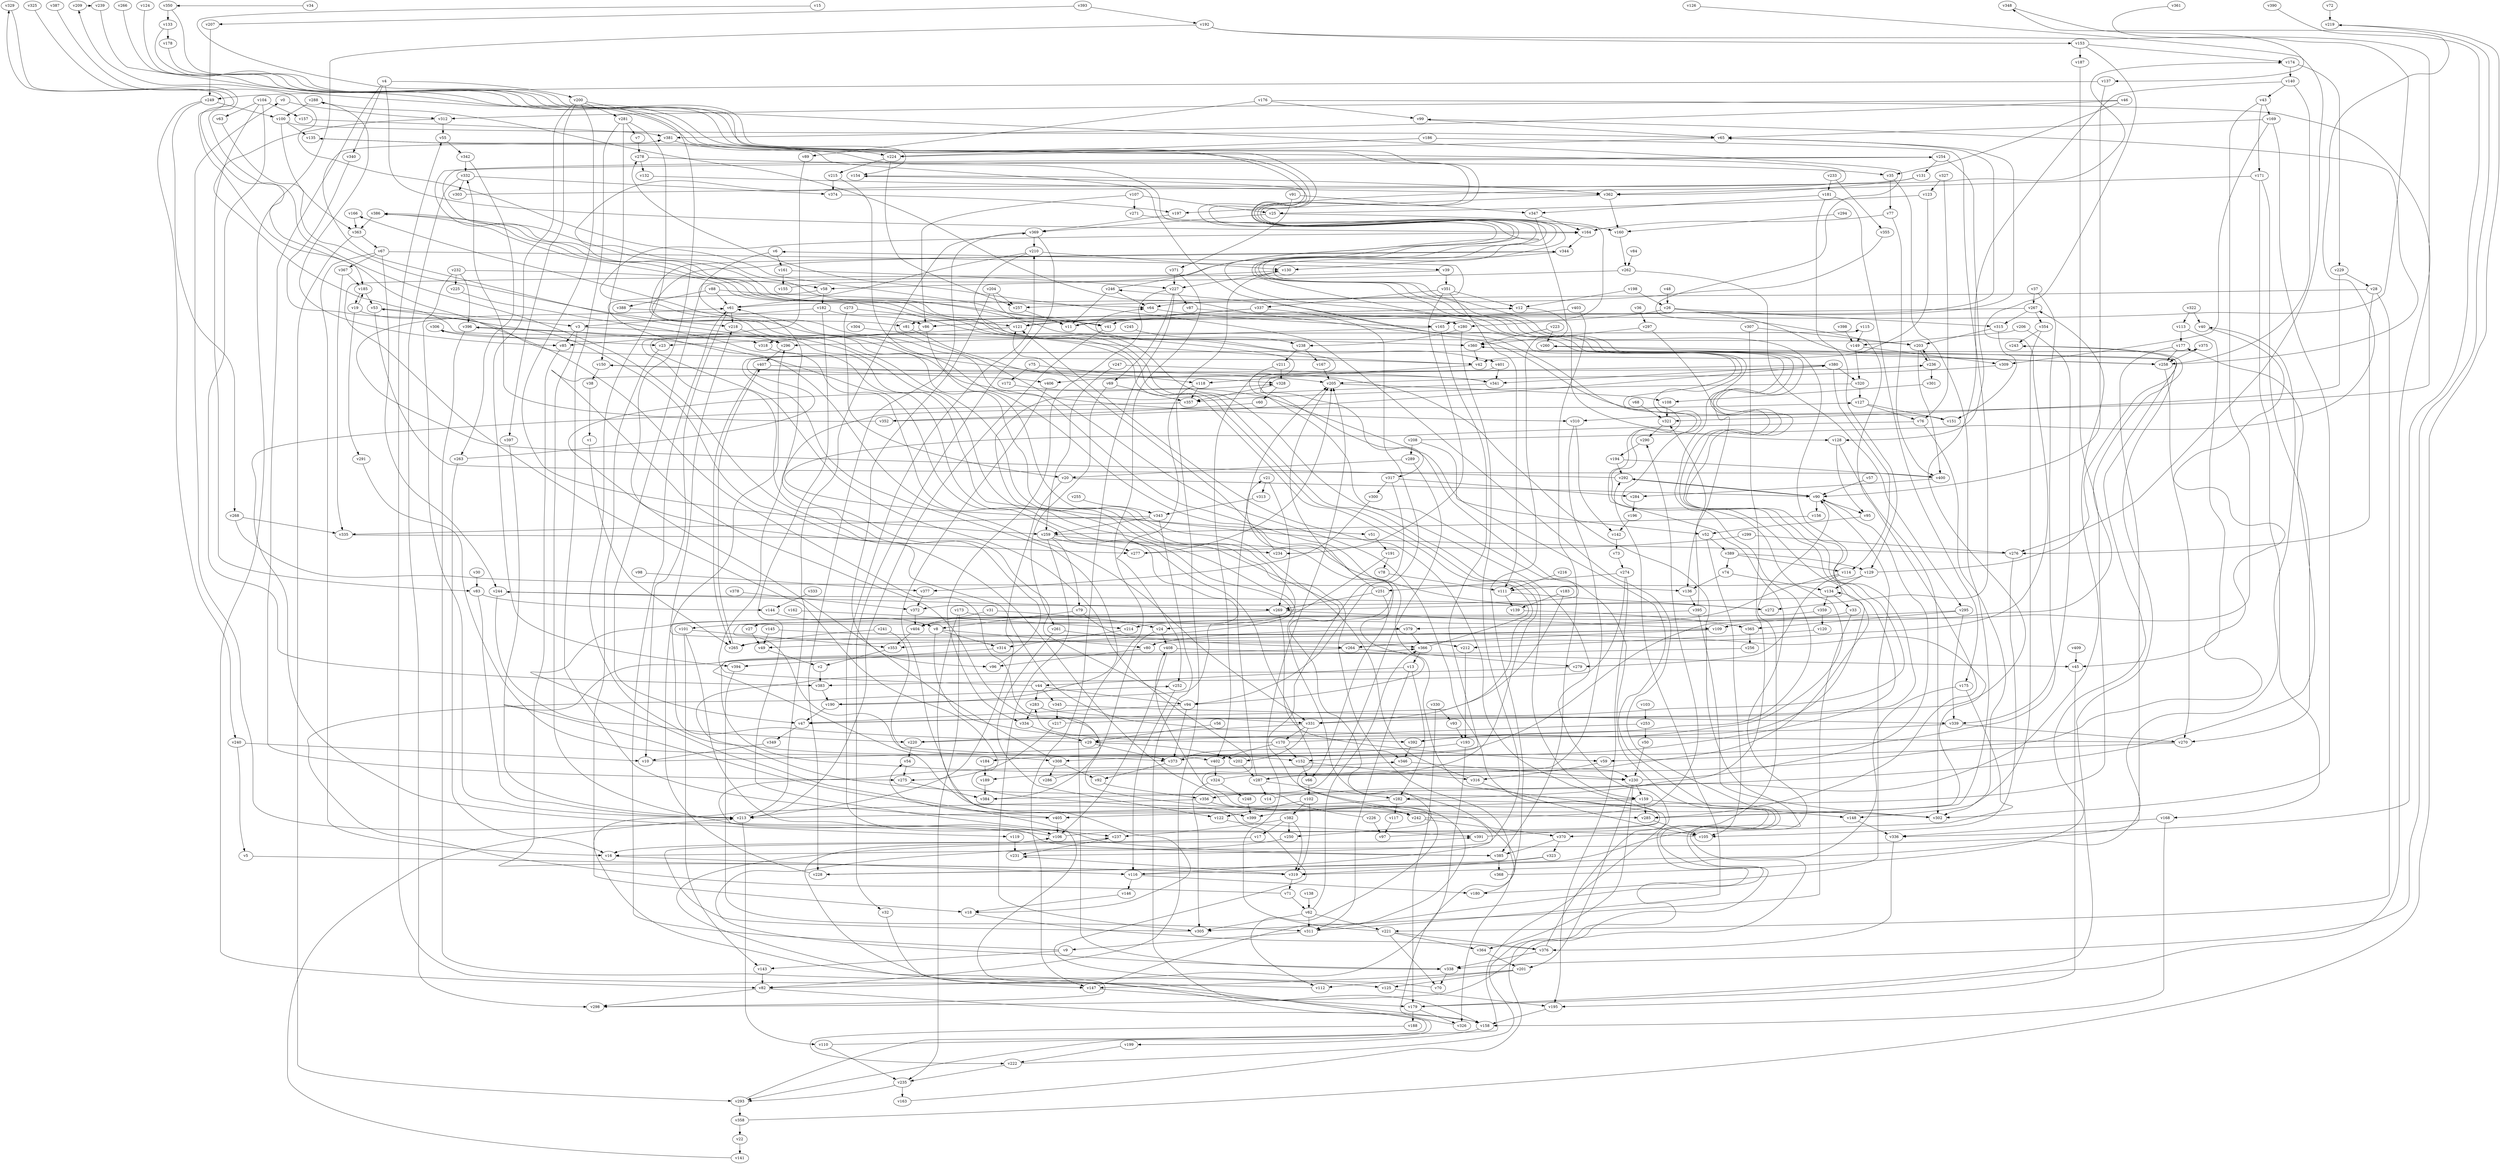 // Benchmark game 607 - 410 vertices
// time_bound: 67
// targets: v329
digraph G {
    v0 [name="v0", player=1];
    v1 [name="v1", player=0];
    v2 [name="v2", player=0];
    v3 [name="v3", player=1];
    v4 [name="v4", player=0];
    v5 [name="v5", player=0];
    v6 [name="v6", player=0];
    v7 [name="v7", player=1];
    v8 [name="v8", player=0];
    v9 [name="v9", player=0];
    v10 [name="v10", player=1];
    v11 [name="v11", player=0];
    v12 [name="v12", player=1];
    v13 [name="v13", player=0];
    v14 [name="v14", player=0];
    v15 [name="v15", player=0];
    v16 [name="v16", player=1];
    v17 [name="v17", player=1];
    v18 [name="v18", player=0];
    v19 [name="v19", player=0];
    v20 [name="v20", player=1];
    v21 [name="v21", player=0];
    v22 [name="v22", player=1];
    v23 [name="v23", player=0];
    v24 [name="v24", player=1];
    v25 [name="v25", player=1];
    v26 [name="v26", player=1];
    v27 [name="v27", player=0];
    v28 [name="v28", player=1];
    v29 [name="v29", player=0];
    v30 [name="v30", player=1];
    v31 [name="v31", player=1];
    v32 [name="v32", player=0];
    v33 [name="v33", player=0];
    v34 [name="v34", player=1];
    v35 [name="v35", player=0];
    v36 [name="v36", player=1];
    v37 [name="v37", player=0];
    v38 [name="v38", player=1];
    v39 [name="v39", player=1];
    v40 [name="v40", player=1];
    v41 [name="v41", player=1];
    v42 [name="v42", player=0];
    v43 [name="v43", player=0];
    v44 [name="v44", player=0];
    v45 [name="v45", player=0];
    v46 [name="v46", player=1];
    v47 [name="v47", player=0];
    v48 [name="v48", player=0];
    v49 [name="v49", player=1];
    v50 [name="v50", player=1];
    v51 [name="v51", player=0];
    v52 [name="v52", player=0];
    v53 [name="v53", player=0];
    v54 [name="v54", player=0];
    v55 [name="v55", player=1];
    v56 [name="v56", player=0];
    v57 [name="v57", player=0];
    v58 [name="v58", player=1];
    v59 [name="v59", player=1];
    v60 [name="v60", player=1];
    v61 [name="v61", player=1];
    v62 [name="v62", player=1];
    v63 [name="v63", player=0];
    v64 [name="v64", player=1];
    v65 [name="v65", player=0];
    v66 [name="v66", player=0];
    v67 [name="v67", player=0];
    v68 [name="v68", player=0];
    v69 [name="v69", player=0];
    v70 [name="v70", player=1];
    v71 [name="v71", player=0];
    v72 [name="v72", player=0];
    v73 [name="v73", player=0];
    v74 [name="v74", player=0];
    v75 [name="v75", player=1];
    v76 [name="v76", player=1];
    v77 [name="v77", player=0];
    v78 [name="v78", player=0];
    v79 [name="v79", player=1];
    v80 [name="v80", player=0];
    v81 [name="v81", player=0];
    v82 [name="v82", player=0];
    v83 [name="v83", player=0];
    v84 [name="v84", player=1];
    v85 [name="v85", player=0];
    v86 [name="v86", player=1];
    v87 [name="v87", player=0];
    v88 [name="v88", player=0];
    v89 [name="v89", player=0];
    v90 [name="v90", player=0];
    v91 [name="v91", player=0];
    v92 [name="v92", player=1];
    v93 [name="v93", player=1];
    v94 [name="v94", player=0];
    v95 [name="v95", player=0];
    v96 [name="v96", player=0];
    v97 [name="v97", player=1];
    v98 [name="v98", player=0];
    v99 [name="v99", player=1];
    v100 [name="v100", player=0];
    v101 [name="v101", player=0];
    v102 [name="v102", player=1];
    v103 [name="v103", player=1];
    v104 [name="v104", player=1];
    v105 [name="v105", player=1];
    v106 [name="v106", player=0];
    v107 [name="v107", player=0];
    v108 [name="v108", player=1];
    v109 [name="v109", player=0];
    v110 [name="v110", player=1];
    v111 [name="v111", player=0];
    v112 [name="v112", player=0];
    v113 [name="v113", player=0];
    v114 [name="v114", player=1];
    v115 [name="v115", player=1];
    v116 [name="v116", player=0];
    v117 [name="v117", player=1];
    v118 [name="v118", player=0];
    v119 [name="v119", player=0];
    v120 [name="v120", player=1];
    v121 [name="v121", player=1];
    v122 [name="v122", player=0];
    v123 [name="v123", player=1];
    v124 [name="v124", player=0];
    v125 [name="v125", player=1];
    v126 [name="v126", player=1];
    v127 [name="v127", player=0];
    v128 [name="v128", player=1];
    v129 [name="v129", player=1];
    v130 [name="v130", player=1];
    v131 [name="v131", player=0];
    v132 [name="v132", player=0];
    v133 [name="v133", player=1];
    v134 [name="v134", player=1];
    v135 [name="v135", player=1];
    v136 [name="v136", player=1];
    v137 [name="v137", player=1];
    v138 [name="v138", player=0];
    v139 [name="v139", player=1];
    v140 [name="v140", player=1];
    v141 [name="v141", player=1];
    v142 [name="v142", player=1];
    v143 [name="v143", player=1];
    v144 [name="v144", player=1];
    v145 [name="v145", player=0];
    v146 [name="v146", player=0];
    v147 [name="v147", player=0];
    v148 [name="v148", player=0];
    v149 [name="v149", player=0];
    v150 [name="v150", player=1];
    v151 [name="v151", player=1];
    v152 [name="v152", player=1];
    v153 [name="v153", player=1];
    v154 [name="v154", player=1];
    v155 [name="v155", player=1];
    v156 [name="v156", player=0];
    v157 [name="v157", player=1];
    v158 [name="v158", player=1];
    v159 [name="v159", player=0];
    v160 [name="v160", player=0];
    v161 [name="v161", player=0];
    v162 [name="v162", player=1];
    v163 [name="v163", player=1];
    v164 [name="v164", player=0];
    v165 [name="v165", player=0];
    v166 [name="v166", player=1];
    v167 [name="v167", player=0];
    v168 [name="v168", player=1];
    v169 [name="v169", player=1];
    v170 [name="v170", player=1];
    v171 [name="v171", player=0];
    v172 [name="v172", player=1];
    v173 [name="v173", player=0];
    v174 [name="v174", player=0];
    v175 [name="v175", player=0];
    v176 [name="v176", player=0];
    v177 [name="v177", player=1];
    v178 [name="v178", player=1];
    v179 [name="v179", player=0];
    v180 [name="v180", player=1];
    v181 [name="v181", player=1];
    v182 [name="v182", player=0];
    v183 [name="v183", player=0];
    v184 [name="v184", player=0];
    v185 [name="v185", player=1];
    v186 [name="v186", player=0];
    v187 [name="v187", player=1];
    v188 [name="v188", player=1];
    v189 [name="v189", player=1];
    v190 [name="v190", player=0];
    v191 [name="v191", player=0];
    v192 [name="v192", player=0];
    v193 [name="v193", player=0];
    v194 [name="v194", player=0];
    v195 [name="v195", player=1];
    v196 [name="v196", player=0];
    v197 [name="v197", player=0];
    v198 [name="v198", player=1];
    v199 [name="v199", player=1];
    v200 [name="v200", player=1];
    v201 [name="v201", player=0];
    v202 [name="v202", player=1];
    v203 [name="v203", player=1];
    v204 [name="v204", player=1];
    v205 [name="v205", player=0];
    v206 [name="v206", player=1];
    v207 [name="v207", player=0];
    v208 [name="v208", player=1];
    v209 [name="v209", player=1];
    v210 [name="v210", player=0];
    v211 [name="v211", player=0];
    v212 [name="v212", player=0];
    v213 [name="v213", player=1];
    v214 [name="v214", player=0];
    v215 [name="v215", player=0];
    v216 [name="v216", player=1];
    v217 [name="v217", player=0];
    v218 [name="v218", player=1];
    v219 [name="v219", player=0];
    v220 [name="v220", player=0];
    v221 [name="v221", player=0];
    v222 [name="v222", player=0];
    v223 [name="v223", player=0];
    v224 [name="v224", player=1];
    v225 [name="v225", player=1];
    v226 [name="v226", player=1];
    v227 [name="v227", player=1];
    v228 [name="v228", player=0];
    v229 [name="v229", player=1];
    v230 [name="v230", player=1];
    v231 [name="v231", player=0];
    v232 [name="v232", player=0];
    v233 [name="v233", player=0];
    v234 [name="v234", player=1];
    v235 [name="v235", player=1];
    v236 [name="v236", player=0];
    v237 [name="v237", player=0];
    v238 [name="v238", player=0];
    v239 [name="v239", player=0];
    v240 [name="v240", player=0];
    v241 [name="v241", player=0];
    v242 [name="v242", player=0];
    v243 [name="v243", player=0];
    v244 [name="v244", player=1];
    v245 [name="v245", player=1];
    v246 [name="v246", player=1];
    v247 [name="v247", player=1];
    v248 [name="v248", player=1];
    v249 [name="v249", player=1];
    v250 [name="v250", player=0];
    v251 [name="v251", player=1];
    v252 [name="v252", player=1];
    v253 [name="v253", player=0];
    v254 [name="v254", player=0];
    v255 [name="v255", player=1];
    v256 [name="v256", player=0];
    v257 [name="v257", player=1];
    v258 [name="v258", player=0];
    v259 [name="v259", player=0];
    v260 [name="v260", player=1];
    v261 [name="v261", player=1];
    v262 [name="v262", player=1];
    v263 [name="v263", player=0];
    v264 [name="v264", player=0];
    v265 [name="v265", player=1];
    v266 [name="v266", player=1];
    v267 [name="v267", player=0];
    v268 [name="v268", player=1];
    v269 [name="v269", player=0];
    v270 [name="v270", player=1];
    v271 [name="v271", player=0];
    v272 [name="v272", player=1];
    v273 [name="v273", player=0];
    v274 [name="v274", player=0];
    v275 [name="v275", player=0];
    v276 [name="v276", player=1];
    v277 [name="v277", player=1];
    v278 [name="v278", player=0];
    v279 [name="v279", player=1];
    v280 [name="v280", player=0];
    v281 [name="v281", player=1];
    v282 [name="v282", player=1];
    v283 [name="v283", player=1];
    v284 [name="v284", player=1];
    v285 [name="v285", player=0];
    v286 [name="v286", player=0];
    v287 [name="v287", player=0];
    v288 [name="v288", player=1];
    v289 [name="v289", player=0];
    v290 [name="v290", player=0];
    v291 [name="v291", player=0];
    v292 [name="v292", player=1];
    v293 [name="v293", player=0];
    v294 [name="v294", player=0];
    v295 [name="v295", player=1];
    v296 [name="v296", player=1];
    v297 [name="v297", player=1];
    v298 [name="v298", player=1];
    v299 [name="v299", player=0];
    v300 [name="v300", player=1];
    v301 [name="v301", player=1];
    v302 [name="v302", player=0];
    v303 [name="v303", player=1];
    v304 [name="v304", player=1];
    v305 [name="v305", player=1];
    v306 [name="v306", player=0];
    v307 [name="v307", player=0];
    v308 [name="v308", player=0];
    v309 [name="v309", player=1];
    v310 [name="v310", player=0];
    v311 [name="v311", player=1];
    v312 [name="v312", player=1];
    v313 [name="v313", player=0];
    v314 [name="v314", player=1];
    v315 [name="v315", player=0];
    v316 [name="v316", player=1];
    v317 [name="v317", player=0];
    v318 [name="v318", player=0];
    v319 [name="v319", player=1];
    v320 [name="v320", player=1];
    v321 [name="v321", player=1];
    v322 [name="v322", player=1];
    v323 [name="v323", player=1];
    v324 [name="v324", player=1];
    v325 [name="v325", player=0];
    v326 [name="v326", player=1];
    v327 [name="v327", player=1];
    v328 [name="v328", player=1];
    v329 [name="v329", player=1, target=1];
    v330 [name="v330", player=0];
    v331 [name="v331", player=1];
    v332 [name="v332", player=0];
    v333 [name="v333", player=0];
    v334 [name="v334", player=1];
    v335 [name="v335", player=1];
    v336 [name="v336", player=1];
    v337 [name="v337", player=1];
    v338 [name="v338", player=1];
    v339 [name="v339", player=1];
    v340 [name="v340", player=1];
    v341 [name="v341", player=0];
    v342 [name="v342", player=0];
    v343 [name="v343", player=0];
    v344 [name="v344", player=1];
    v345 [name="v345", player=1];
    v346 [name="v346", player=0];
    v347 [name="v347", player=0];
    v348 [name="v348", player=1];
    v349 [name="v349", player=0];
    v350 [name="v350", player=1];
    v351 [name="v351", player=0];
    v352 [name="v352", player=1];
    v353 [name="v353", player=1];
    v354 [name="v354", player=1];
    v355 [name="v355", player=1];
    v356 [name="v356", player=0];
    v357 [name="v357", player=0];
    v358 [name="v358", player=0];
    v359 [name="v359", player=0];
    v360 [name="v360", player=0];
    v361 [name="v361", player=0];
    v362 [name="v362", player=1];
    v363 [name="v363", player=0];
    v364 [name="v364", player=0];
    v365 [name="v365", player=0];
    v366 [name="v366", player=0];
    v367 [name="v367", player=0];
    v368 [name="v368", player=0];
    v369 [name="v369", player=0];
    v370 [name="v370", player=1];
    v371 [name="v371", player=1];
    v372 [name="v372", player=1];
    v373 [name="v373", player=1];
    v374 [name="v374", player=1];
    v375 [name="v375", player=0];
    v376 [name="v376", player=1];
    v377 [name="v377", player=1];
    v378 [name="v378", player=1];
    v379 [name="v379", player=1];
    v380 [name="v380", player=0];
    v381 [name="v381", player=1];
    v382 [name="v382", player=1];
    v383 [name="v383", player=0];
    v384 [name="v384", player=0];
    v385 [name="v385", player=0];
    v386 [name="v386", player=1];
    v387 [name="v387", player=1];
    v388 [name="v388", player=1];
    v389 [name="v389", player=1];
    v390 [name="v390", player=1];
    v391 [name="v391", player=1];
    v392 [name="v392", player=0];
    v393 [name="v393", player=1];
    v394 [name="v394", player=0];
    v395 [name="v395", player=0];
    v396 [name="v396", player=0];
    v397 [name="v397", player=1];
    v398 [name="v398", player=1];
    v399 [name="v399", player=1];
    v400 [name="v400", player=1];
    v401 [name="v401", player=0];
    v402 [name="v402", player=0];
    v403 [name="v403", player=1];
    v404 [name="v404", player=0];
    v405 [name="v405", player=1];
    v406 [name="v406", player=0];
    v407 [name="v407", player=1];
    v408 [name="v408", player=1];
    v409 [name="v409", player=1];

    v0 -> v312;
    v1 -> v265;
    v2 -> v383;
    v3 -> v85;
    v4 -> v340;
    v5 -> v319;
    v6 -> v161;
    v7 -> v278;
    v8 -> v314;
    v9 -> v143;
    v10 -> v329 [constraint="t mod 4 == 1"];
    v11 -> v65;
    v12 -> v81;
    v13 -> v282;
    v14 -> v267 [constraint="t >= 2"];
    v15 -> v285 [constraint="t mod 2 == 0"];
    v16 -> v116;
    v17 -> v16;
    v18 -> v376 [constraint="t < 14"];
    v19 -> v42 [constraint="t mod 5 == 4"];
    v20 -> v90;
    v21 -> v269;
    v22 -> v141;
    v23 -> v18;
    v24 -> v384;
    v25 -> v369;
    v26 -> v315 [constraint="t < 6"];
    v27 -> v49;
    v28 -> v276;
    v29 -> v202;
    v30 -> v83;
    v31 -> v24;
    v32 -> v147;
    v33 -> v305;
    v34 -> v350 [constraint="t mod 3 == 0"];
    v35 -> v77;
    v36 -> v297;
    v37 -> v152;
    v38 -> v1;
    v39 -> v27 [constraint="t >= 1"];
    v40 -> v287 [constraint="t < 5"];
    v41 -> v213;
    v42 -> v118;
    v43 -> v169;
    v44 -> v94;
    v45 -> v195;
    v46 -> v312;
    v47 -> v386 [constraint="t mod 5 == 1"];
    v48 -> v26;
    v49 -> v2;
    v50 -> v230;
    v51 -> v191;
    v52 -> v389;
    v53 -> v400;
    v54 -> v275;
    v55 -> v342;
    v56 -> v29;
    v57 -> v90;
    v58 -> v331 [constraint="t < 14"];
    v59 -> v316;
    v60 -> v352;
    v61 -> v6 [constraint="t < 9"];
    v62 -> v221;
    v63 -> v218 [constraint="t >= 5"];
    v64 -> v165;
    v65 -> v41;
    v66 -> v102;
    v67 -> v39 [constraint="t >= 3"];
    v68 -> v321;
    v69 -> v261;
    v70 -> v130 [constraint="t < 15"];
    v71 -> v252 [constraint="t mod 5 == 0"];
    v72 -> v219;
    v73 -> v274;
    v74 -> v134 [constraint="t mod 4 == 0"];
    v75 -> v172;
    v76 -> v51 [constraint="t >= 1"];
    v77 -> v164;
    v78 -> v111;
    v79 -> v212;
    v80 -> v96;
    v81 -> v328 [constraint="t mod 2 == 1"];
    v82 -> v158 [constraint="t mod 4 == 3"];
    v83 -> v213;
    v84 -> v262;
    v85 -> v319;
    v86 -> v310;
    v87 -> v280;
    v88 -> v388;
    v89 -> v85;
    v90 -> v180;
    v91 -> v371;
    v92 -> v356;
    v93 -> v193;
    v94 -> v127 [constraint="t >= 1"];
    v95 -> v52;
    v96 -> v115 [constraint="t < 10"];
    v97 -> v166 [constraint="t < 6"];
    v98 -> v377;
    v99 -> v65;
    v100 -> v65;
    v101 -> v143;
    v102 -> v122;
    v103 -> v253;
    v104 -> v157;
    v105 -> v346 [constraint="t >= 2"];
    v106 -> v12 [constraint="t < 11"];
    v107 -> v25;
    v108 -> v321;
    v109 -> v264;
    v110 -> v254 [constraint="t < 5"];
    v111 -> v272;
    v112 -> v55;
    v113 -> v45;
    v114 -> v279;
    v115 -> v149;
    v116 -> v40 [constraint="t < 6"];
    v117 -> v97;
    v118 -> v252;
    v119 -> v231;
    v120 -> v212;
    v121 -> v318;
    v122 -> v391;
    v123 -> v25;
    v124 -> v184 [constraint="t >= 2"];
    v125 -> v195;
    v126 -> v276 [constraint="t < 7"];
    v127 -> v76;
    v128 -> v95;
    v129 -> v243 [constraint="t >= 4"];
    v130 -> v227;
    v131 -> v372 [constraint="t < 9"];
    v132 -> v362;
    v133 -> v47 [constraint="t < 15"];
    v134 -> v359;
    v135 -> v298 [constraint="t >= 1"];
    v136 -> v395;
    v137 -> v90;
    v138 -> v62;
    v139 -> v365;
    v140 -> v331 [constraint="t < 8"];
    v141 -> v213 [constraint="t mod 4 == 2"];
    v142 -> v73;
    v143 -> v82;
    v144 -> v8;
    v145 -> v285 [constraint="t mod 5 == 0"];
    v146 -> v18;
    v147 -> v408 [constraint="t < 10"];
    v148 -> v336;
    v149 -> v320;
    v150 -> v38;
    v151 -> v288 [constraint="t >= 3"];
    v152 -> v66;
    v153 -> v264 [constraint="t >= 1"];
    v154 -> v362;
    v155 -> v209 [constraint="t mod 4 == 1"];
    v156 -> v259;
    v157 -> v381;
    v158 -> v199;
    v159 -> v405;
    v160 -> v262;
    v161 -> v227;
    v162 -> v214;
    v163 -> v278 [constraint="t < 14"];
    v164 -> v344;
    v165 -> v296;
    v166 -> v363;
    v167 -> v205;
    v168 -> v336;
    v169 -> v65;
    v170 -> v402;
    v171 -> v362;
    v172 -> v311 [constraint="t >= 3"];
    v173 -> v399;
    v174 -> v140;
    v175 -> v319 [constraint="t >= 2"];
    v176 -> v179 [constraint="t < 9"];
    v177 -> v16;
    v178 -> v154 [constraint="t mod 5 == 1"];
    v179 -> v360 [constraint="t < 6"];
    v180 -> v381 [constraint="t < 15"];
    v181 -> v175;
    v182 -> v86;
    v183 -> v139;
    v184 -> v189;
    v185 -> v19;
    v186 -> v272;
    v187 -> v399;
    v188 -> v222 [constraint="t < 9"];
    v189 -> v384;
    v190 -> v375 [constraint="t < 13"];
    v191 -> v24;
    v192 -> v153;
    v193 -> v308;
    v194 -> v292;
    v195 -> v158;
    v196 -> v142;
    v197 -> v369;
    v198 -> v12;
    v199 -> v222;
    v200 -> v277;
    v201 -> v147;
    v202 -> v287;
    v203 -> v236;
    v204 -> v11;
    v205 -> v108;
    v206 -> v339;
    v207 -> v249;
    v208 -> v348 [constraint="t < 10"];
    v209 -> v239 [constraint="t >= 1"];
    v210 -> v130;
    v211 -> v402;
    v212 -> v193;
    v213 -> v110;
    v214 -> v314;
    v215 -> v374;
    v216 -> v111;
    v217 -> v154 [constraint="t mod 5 == 1"];
    v218 -> v296;
    v219 -> v338 [constraint="t mod 2 == 1"];
    v220 -> v246 [constraint="t mod 4 == 3"];
    v221 -> v364;
    v222 -> v64 [constraint="t < 11"];
    v223 -> v360;
    v224 -> v257;
    v225 -> v190 [constraint="t mod 3 == 0"];
    v226 -> v115 [constraint="t < 14"];
    v227 -> v69;
    v228 -> v150 [constraint="t < 11"];
    v229 -> v28;
    v230 -> v159;
    v231 -> v396 [constraint="t mod 4 == 1"];
    v232 -> v225;
    v233 -> v355;
    v234 -> v121 [constraint="t >= 3"];
    v235 -> v293;
    v236 -> v203 [constraint="t < 6"];
    v237 -> v231;
    v238 -> v211;
    v239 -> v392 [constraint="t >= 5"];
    v240 -> v10;
    v241 -> v265;
    v242 -> v370;
    v243 -> v404 [constraint="t >= 2"];
    v244 -> v269;
    v245 -> v238;
    v246 -> v135 [constraint="t mod 3 == 1"];
    v247 -> v341;
    v248 -> v399;
    v249 -> v100;
    v250 -> v338 [constraint="t >= 2"];
    v251 -> v66;
    v252 -> v116;
    v253 -> v50;
    v254 -> v41 [constraint="t mod 4 == 0"];
    v255 -> v343;
    v256 -> v230 [constraint="t < 8"];
    v257 -> v11;
    v258 -> v99 [constraint="t mod 3 == 1"];
    v259 -> v305;
    v260 -> v258;
    v261 -> v264;
    v262 -> v58;
    v263 -> v375 [constraint="t mod 5 == 3"];
    v264 -> v18 [constraint="t >= 4"];
    v265 -> v407 [constraint="t >= 5"];
    v266 -> v189 [constraint="t mod 4 == 1"];
    v267 -> v86;
    v268 -> v335;
    v269 -> v373 [constraint="t < 9"];
    v270 -> v53 [constraint="t mod 3 == 1"];
    v271 -> v160;
    v272 -> v21 [constraint="t >= 4"];
    v273 -> v121;
    v274 -> v195;
    v275 -> v384;
    v276 -> v306 [constraint="t mod 5 == 3"];
    v277 -> v205;
    v278 -> v132;
    v279 -> v159 [constraint="t >= 4"];
    v280 -> v238;
    v281 -> v152;
    v282 -> v302;
    v283 -> v331;
    v284 -> v196;
    v285 -> v105;
    v286 -> v230 [constraint="t >= 1"];
    v287 -> v205;
    v288 -> v85;
    v289 -> v356;
    v290 -> v194;
    v291 -> v308;
    v292 -> v61 [constraint="t mod 3 == 2"];
    v293 -> v106 [constraint="t >= 4"];
    v294 -> v160;
    v295 -> v184 [constraint="t mod 2 == 0"];
    v296 -> v407;
    v297 -> v360;
    v298 -> v391 [constraint="t >= 3"];
    v299 -> v276;
    v300 -> v377;
    v301 -> v108;
    v302 -> v236 [constraint="t mod 5 == 4"];
    v303 -> v174 [constraint="t < 13"];
    v304 -> v360;
    v305 -> v237 [constraint="t >= 4"];
    v306 -> v23;
    v307 -> v203;
    v308 -> v328 [constraint="t mod 2 == 1"];
    v309 -> v205;
    v310 -> v287;
    v311 -> v9;
    v312 -> v203 [constraint="t < 14"];
    v313 -> v343;
    v314 -> v394;
    v315 -> v151;
    v316 -> v164 [constraint="t < 13"];
    v317 -> v284;
    v318 -> v49 [constraint="t >= 2"];
    v319 -> v231 [constraint="t < 8"];
    v320 -> v127;
    v321 -> v290;
    v322 -> v113;
    v323 -> v319;
    v324 -> v386 [constraint="t >= 5"];
    v325 -> v112 [constraint="t >= 5"];
    v326 -> v344 [constraint="t < 14"];
    v327 -> v76;
    v328 -> v60;
    v329 -> v185 [constraint="t < 11"];
    v330 -> v179;
    v331 -> v220;
    v332 -> v303;
    v333 -> v144;
    v334 -> v29;
    v335 -> v94 [constraint="t < 10"];
    v336 -> v376;
    v337 -> v11;
    v338 -> v70;
    v339 -> v270;
    v340 -> v81;
    v341 -> v250 [constraint="t < 14"];
    v342 -> v263;
    v343 -> v259;
    v344 -> v101 [constraint="t mod 5 == 2"];
    v345 -> v217;
    v346 -> v230;
    v347 -> v164;
    v348 -> v137 [constraint="t >= 4"];
    v349 -> v10;
    v350 -> v269 [constraint="t < 13"];
    v351 -> v111;
    v352 -> v380 [constraint="t mod 5 == 1"];
    v353 -> v2;
    v354 -> v243;
    v355 -> v257;
    v356 -> v158 [constraint="t >= 2"];
    v357 -> v119 [constraint="t mod 2 == 0"];
    v358 -> v219 [constraint="t >= 1"];
    v359 -> v293 [constraint="t < 10"];
    v360 -> v42;
    v361 -> v121 [constraint="t mod 5 == 0"];
    v362 -> v197;
    v363 -> v293;
    v364 -> v201;
    v365 -> v256;
    v366 -> v244 [constraint="t mod 5 == 2"];
    v367 -> v185;
    v368 -> v260 [constraint="t < 5"];
    v369 -> v228;
    v370 -> v385;
    v371 -> v338;
    v372 -> v404;
    v373 -> v346 [constraint="t >= 3"];
    v374 -> v197;
    v375 -> v258;
    v376 -> v121 [constraint="t < 13"];
    v377 -> v372;
    v378 -> v372;
    v379 -> v366;
    v380 -> v341;
    v381 -> v224;
    v382 -> v237;
    v383 -> v190;
    v384 -> v177 [constraint="t mod 2 == 1"];
    v385 -> v210;
    v386 -> v159 [constraint="t >= 1"];
    v387 -> v401 [constraint="t < 14"];
    v388 -> v41;
    v389 -> v114;
    v390 -> v336 [constraint="t mod 3 == 2"];
    v391 -> v90;
    v392 -> v346;
    v393 -> v192;
    v394 -> v311;
    v395 -> v366 [constraint="t < 9"];
    v396 -> v125;
    v397 -> v213;
    v398 -> v149;
    v399 -> v54 [constraint="t mod 5 == 3"];
    v400 -> v284;
    v401 -> v317 [constraint="t >= 2"];
    v402 -> v324;
    v403 -> v385;
    v404 -> v353;
    v405 -> v366 [constraint="t mod 5 == 0"];
    v406 -> v285;
    v407 -> v265;
    v408 -> v45;
    v409 -> v45;
    v373 -> v92;
    v389 -> v129;
    v363 -> v67;
    v102 -> v382;
    v191 -> v78;
    v213 -> v369;
    v281 -> v405;
    v228 -> v218;
    v282 -> v117;
    v319 -> v71;
    v71 -> v62;
    v91 -> v347;
    v310 -> v142;
    v351 -> v337;
    v393 -> v207;
    v127 -> v151;
    v171 -> v168;
    v43 -> v109;
    v90 -> v95;
    v104 -> v63;
    v190 -> v47;
    v232 -> v396;
    v168 -> v158;
    v25 -> v165;
    v145 -> v49;
    v282 -> v213;
    v362 -> v160;
    v76 -> v302;
    v100 -> v135;
    v261 -> v122;
    v82 -> v298;
    v281 -> v150;
    v90 -> v292;
    v61 -> v218;
    v173 -> v379;
    v351 -> v234;
    v67 -> v244;
    v173 -> v235;
    v109 -> v353;
    v330 -> v93;
    v153 -> v187;
    v407 -> v205;
    v315 -> v203;
    v251 -> v205;
    v130 -> v82;
    v259 -> v234;
    v147 -> v179;
    v179 -> v188;
    v206 -> v149;
    v201 -> v112;
    v194 -> v400;
    v382 -> v250;
    v39 -> v351;
    v74 -> v136;
    v232 -> v213;
    v356 -> v242;
    v323 -> v228;
    v226 -> v97;
    v153 -> v174;
    v104 -> v83;
    v241 -> v402;
    v292 -> v90;
    v267 -> v315;
    v395 -> v302;
    v343 -> v158;
    v182 -> v3;
    v327 -> v123;
    v28 -> v221;
    v244 -> v220;
    v31 -> v404;
    v238 -> v167;
    v107 -> v271;
    v379 -> v80;
    v8 -> v80;
    v222 -> v235;
    v220 -> v54;
    v389 -> v74;
    v134 -> v33;
    v281 -> v7;
    v9 -> v61;
    v395 -> v321;
    v210 -> v42;
    v26 -> v280;
    v193 -> v82;
    v227 -> v147;
    v386 -> v363;
    v371 -> v227;
    v227 -> v334;
    v274 -> v251;
    v339 -> v392;
    v358 -> v22;
    v240 -> v5;
    v192 -> v82;
    v161 -> v155;
    v4 -> v164;
    v79 -> v8;
    v229 -> v321;
    v111 -> v139;
    v288 -> v100;
    v347 -> v326;
    v307 -> v282;
    v102 -> v319;
    v3 -> v385;
    v324 -> v305;
    v331 -> v202;
    v19 -> v185;
    v297 -> v136;
    v62 -> v366;
    v137 -> v249;
    v408 -> v106;
    v159 -> v285;
    v21 -> v313;
    v200 -> v397;
    v337 -> v121;
    v6 -> v47;
    v317 -> v300;
    v170 -> v152;
    v110 -> v235;
    v320 -> v357;
    v159 -> v148;
    v140 -> v258;
    v77 -> v400;
    v47 -> v349;
    v192 -> v310;
    v246 -> v11;
    v236 -> v301;
    v128 -> v302;
    v181 -> v129;
    v382 -> v17;
    v354 -> v148;
    v380 -> v114;
    v405 -> v106;
    v44 -> v283;
    v262 -> v295;
    v67 -> v16;
    v230 -> v364;
    v278 -> v35;
    v26 -> v258;
    v90 -> v156;
    v198 -> v26;
    v269 -> v59;
    v83 -> v144;
    v171 -> v270;
    v13 -> v311;
    v8 -> v392;
    v201 -> v125;
    v370 -> v323;
    v46 -> v381;
    v208 -> v289;
    v200 -> v394;
    v169 -> v309;
    v299 -> v277;
    v165 -> v373;
    v116 -> v180;
    v62 -> v311;
    v273 -> v20;
    v280 -> v116;
    v369 -> v210;
    v267 -> v354;
    v169 -> v302;
    v268 -> v136;
    v230 -> v201;
    v208 -> v52;
    v179 -> v326;
    v308 -> v286;
    v324 -> v248;
    v129 -> v111;
    v114 -> v214;
    v253 -> v29;
    v367 -> v335;
    v403 -> v86;
    v269 -> v109;
    v109 -> v265;
    v249 -> v240;
    v295 -> v365;
    v149 -> v309;
    v182 -> v237;
    v331 -> v170;
    v86 -> v23;
    v4 -> v200;
    v221 -> v376;
    v259 -> v277;
    v254 -> v128;
    v332 -> v298;
    v247 -> v259;
    v312 -> v55;
    v337 -> v94;
    v227 -> v87;
    v366 -> v13;
    v88 -> v64;
    v223 -> v260;
    v123 -> v42;
    v332 -> v374;
    v19 -> v291;
    v287 -> v282;
    v88 -> v61;
    v254 -> v131;
    v221 -> v205;
    v175 -> v370;
    v232 -> v58;
    v246 -> v64;
    v28 -> v64;
    v258 -> v270;
    v345 -> v339;
    v235 -> v163;
    v170 -> v283;
    v58 -> v182;
    v118 -> v357;
    v283 -> v334;
    v94 -> v47;
    v359 -> v120;
    v177 -> v258;
    v342 -> v332;
    v350 -> v133;
    v274 -> v383;
    v4 -> v275;
    v217 -> v275;
    v33 -> v379;
    v200 -> v259;
    v295 -> v339;
    v343 -> v335;
    v94 -> v373;
    v176 -> v89;
    v322 -> v40;
    v62 -> v305;
    v242 -> v290;
    v152 -> v316;
    v200 -> v281;
    v181 -> v347;
    v65 -> v224;
    v344 -> v130;
    v75 -> v118;
    v150 -> v406;
    v316 -> v105;
    v106 -> v0;
    v270 -> v59;
    v287 -> v14;
    v311 -> v292;
    v107 -> v86;
    v385 -> v368;
    v116 -> v146;
    v351 -> v12;
    v317 -> v242;
    v176 -> v99;
    v100 -> v363;
    v53 -> v3;
    v259 -> v79;
    v35 -> v285;
    v174 -> v229;
    v230 -> v90;
    v328 -> v357;
    v170 -> v134;
    v24 -> v408;
    v215 -> v341;
    v133 -> v178;
    v233 -> v181;
    v380 -> v406;
    v251 -> v269;
    v140 -> v43;
    v211 -> v328;
    v276 -> v105;
    v204 -> v257;
    v44 -> v61;
    v37 -> v267;
    v221 -> v70;
    v104 -> v383;
    v396 -> v318;
    v29 -> v373;
    v113 -> v177;
    v249 -> v268;
    v67 -> v367;
    v131 -> v362;
    v380 -> v320;
    v352 -> v332;
    v264 -> v279;
    v376 -> v338;
    v29 -> v296;
    v289 -> v20;
    v204 -> v96;
    v401 -> v341;
    v210 -> v61;
    v183 -> v331;
    v13 -> v44;
    v308 -> v92;
    v44 -> v345;
    v20 -> v213;
    v43 -> v171;
    v52 -> v105;
    v203 -> v400;
    v224 -> v215;
    v69 -> v357;
    v12 -> v128;
    v129 -> v134;
    v263 -> v16;
    v185 -> v53;
    v382 -> v319;
    v101 -> v353;
    v186 -> v224;
    v3 -> v296;
    v46 -> v35;
    v101 -> v106;
    v293 -> v358;
    v61 -> v10;
    v369 -> v32;
}
